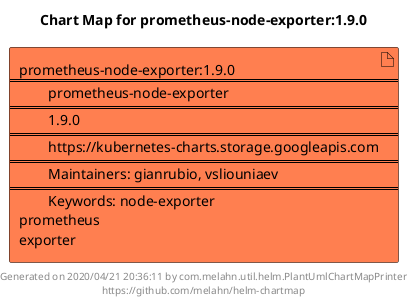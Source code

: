 @startuml
skinparam linetype ortho
skinparam backgroundColor white
skinparam usecaseBorderColor black
skinparam usecaseArrowColor LightSlateGray
skinparam artifactBorderColor black
skinparam artifactArrowColor LightSlateGray

title Chart Map for prometheus-node-exporter:1.9.0

'There is one referenced Helm Chart
artifact "prometheus-node-exporter:1.9.0\n====\n\tprometheus-node-exporter\n====\n\t1.9.0\n====\n\thttps://kubernetes-charts.storage.googleapis.com\n====\n\tMaintainers: gianrubio, vsliouniaev\n====\n\tKeywords: node-exporter\nprometheus\nexporter" as prometheus_node_exporter_1_9_0 #Coral

'There are 0 referenced Docker Images

'Chart Dependencies

center footer Generated on 2020/04/21 20:36:11 by com.melahn.util.helm.PlantUmlChartMapPrinter\nhttps://github.com/melahn/helm-chartmap
@enduml
